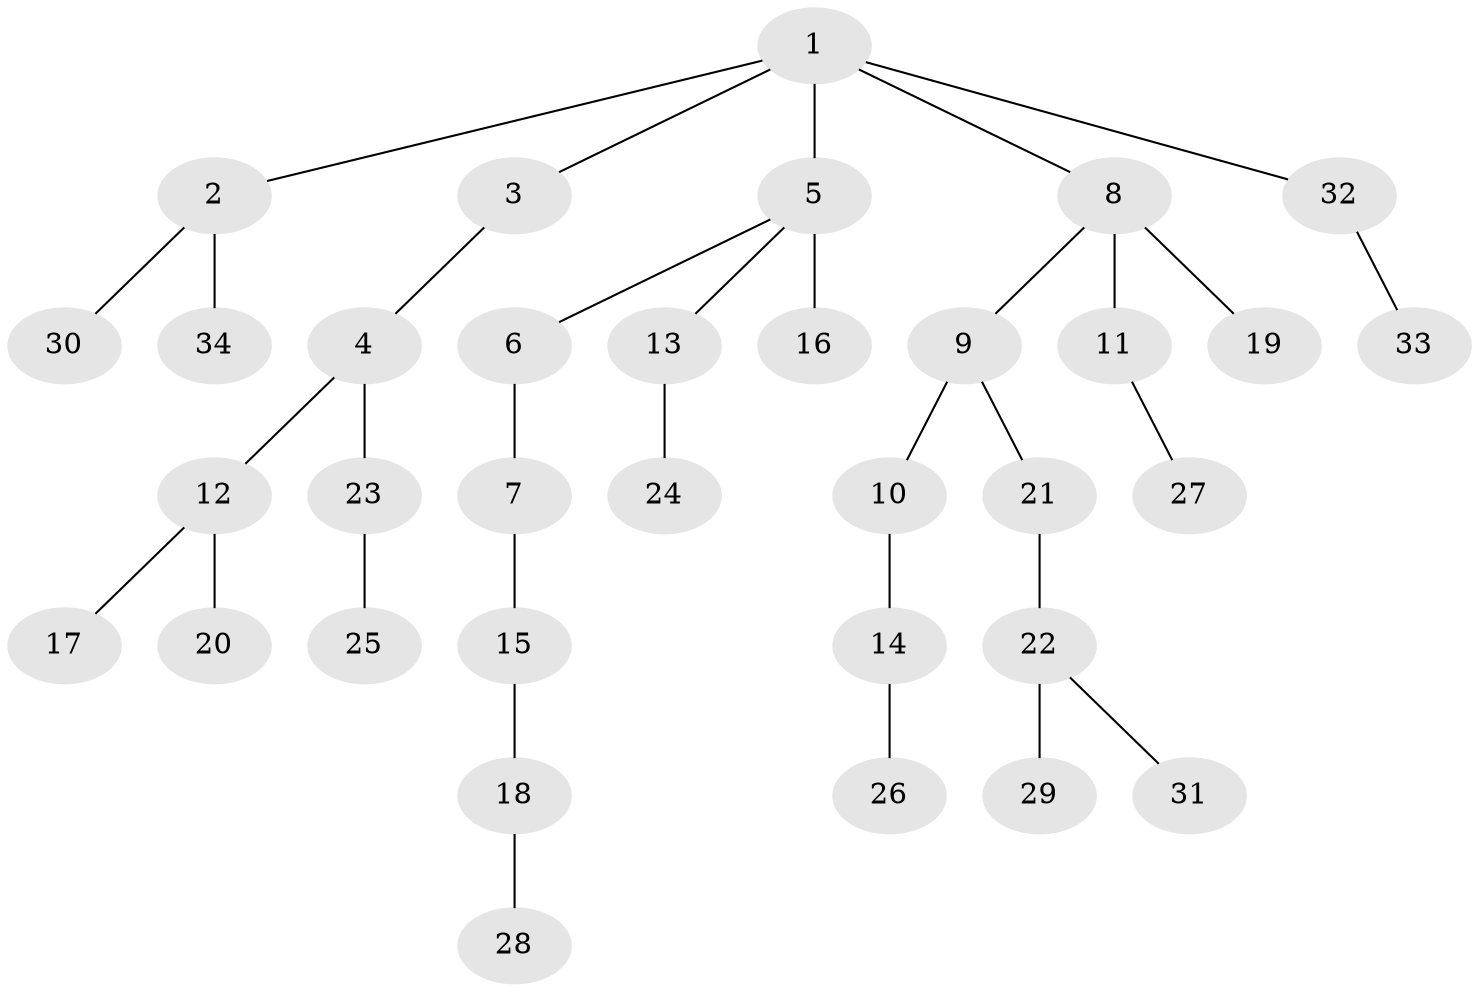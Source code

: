 // original degree distribution, {6: 0.015151515151515152, 4: 0.09090909090909091, 2: 0.19696969696969696, 7: 0.015151515151515152, 3: 0.10606060606060606, 5: 0.030303030303030304, 1: 0.5454545454545454}
// Generated by graph-tools (version 1.1) at 2025/37/03/09/25 02:37:06]
// undirected, 34 vertices, 33 edges
graph export_dot {
graph [start="1"]
  node [color=gray90,style=filled];
  1;
  2;
  3;
  4;
  5;
  6;
  7;
  8;
  9;
  10;
  11;
  12;
  13;
  14;
  15;
  16;
  17;
  18;
  19;
  20;
  21;
  22;
  23;
  24;
  25;
  26;
  27;
  28;
  29;
  30;
  31;
  32;
  33;
  34;
  1 -- 2 [weight=1.0];
  1 -- 3 [weight=1.0];
  1 -- 5 [weight=1.0];
  1 -- 8 [weight=1.0];
  1 -- 32 [weight=1.0];
  2 -- 30 [weight=1.0];
  2 -- 34 [weight=1.0];
  3 -- 4 [weight=1.0];
  4 -- 12 [weight=1.0];
  4 -- 23 [weight=1.0];
  5 -- 6 [weight=1.0];
  5 -- 13 [weight=1.0];
  5 -- 16 [weight=3.0];
  6 -- 7 [weight=1.0];
  7 -- 15 [weight=2.0];
  8 -- 9 [weight=1.0];
  8 -- 11 [weight=1.0];
  8 -- 19 [weight=2.0];
  9 -- 10 [weight=3.0];
  9 -- 21 [weight=1.0];
  10 -- 14 [weight=1.0];
  11 -- 27 [weight=2.0];
  12 -- 17 [weight=1.0];
  12 -- 20 [weight=1.0];
  13 -- 24 [weight=1.0];
  14 -- 26 [weight=1.0];
  15 -- 18 [weight=1.0];
  18 -- 28 [weight=1.0];
  21 -- 22 [weight=2.0];
  22 -- 29 [weight=1.0];
  22 -- 31 [weight=1.0];
  23 -- 25 [weight=1.0];
  32 -- 33 [weight=1.0];
}
